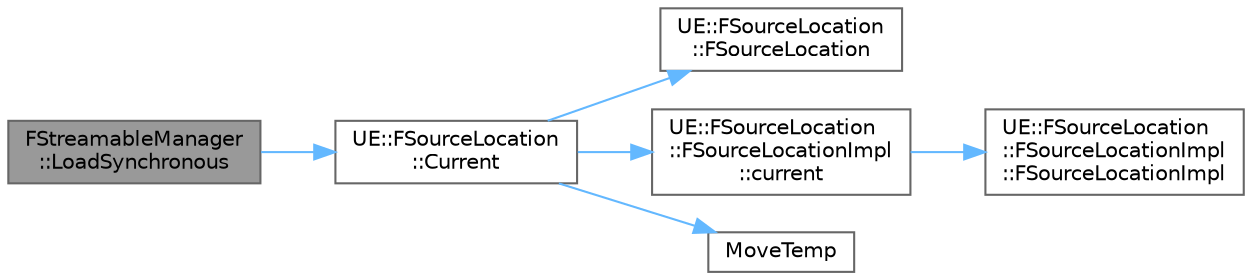 digraph "FStreamableManager::LoadSynchronous"
{
 // INTERACTIVE_SVG=YES
 // LATEX_PDF_SIZE
  bgcolor="transparent";
  edge [fontname=Helvetica,fontsize=10,labelfontname=Helvetica,labelfontsize=10];
  node [fontname=Helvetica,fontsize=10,shape=box,height=0.2,width=0.4];
  rankdir="LR";
  Node1 [id="Node000001",label="FStreamableManager\l::LoadSynchronous",height=0.2,width=0.4,color="gray40", fillcolor="grey60", style="filled", fontcolor="black",tooltip="Synchronously load the referred asset and return the loaded object, or nullptr if it can't be found."];
  Node1 -> Node2 [id="edge1_Node000001_Node000002",color="steelblue1",style="solid",tooltip=" "];
  Node2 [id="Node000002",label="UE::FSourceLocation\l::Current",height=0.2,width=0.4,color="grey40", fillcolor="white", style="filled",URL="$d2/d48/classUE_1_1FSourceLocation.html#a49150b254865f0b73066473a2c752b51",tooltip="Saves current source file location into a RAII container that can be used to log/save the information..."];
  Node2 -> Node3 [id="edge2_Node000002_Node000003",color="steelblue1",style="solid",tooltip=" "];
  Node3 [id="Node000003",label="UE::FSourceLocation\l::FSourceLocation",height=0.2,width=0.4,color="grey40", fillcolor="white", style="filled",URL="$d2/d48/classUE_1_1FSourceLocation.html#a8e77f5040b6ea9ae6fa3da24066ee1df",tooltip=" "];
  Node2 -> Node4 [id="edge3_Node000002_Node000004",color="steelblue1",style="solid",tooltip=" "];
  Node4 [id="Node000004",label="UE::FSourceLocation\l::FSourceLocationImpl\l::current",height=0.2,width=0.4,color="grey40", fillcolor="white", style="filled",URL="$d7/dc7/structUE_1_1FSourceLocation_1_1FSourceLocationImpl.html#a4b56236aecaca3ec6ae8fa2888d757b1",tooltip=" "];
  Node4 -> Node5 [id="edge4_Node000004_Node000005",color="steelblue1",style="solid",tooltip=" "];
  Node5 [id="Node000005",label="UE::FSourceLocation\l::FSourceLocationImpl\l::FSourceLocationImpl",height=0.2,width=0.4,color="grey40", fillcolor="white", style="filled",URL="$d7/dc7/structUE_1_1FSourceLocation_1_1FSourceLocationImpl.html#a537aa44a566301ea39101d1c8d591517",tooltip=" "];
  Node2 -> Node6 [id="edge5_Node000002_Node000006",color="steelblue1",style="solid",tooltip=" "];
  Node6 [id="Node000006",label="MoveTemp",height=0.2,width=0.4,color="grey40", fillcolor="white", style="filled",URL="$d4/d24/UnrealTemplate_8h.html#ad5e6c049aeb9c9115fec514ba581dbb6",tooltip="MoveTemp will cast a reference to an rvalue reference."];
}
